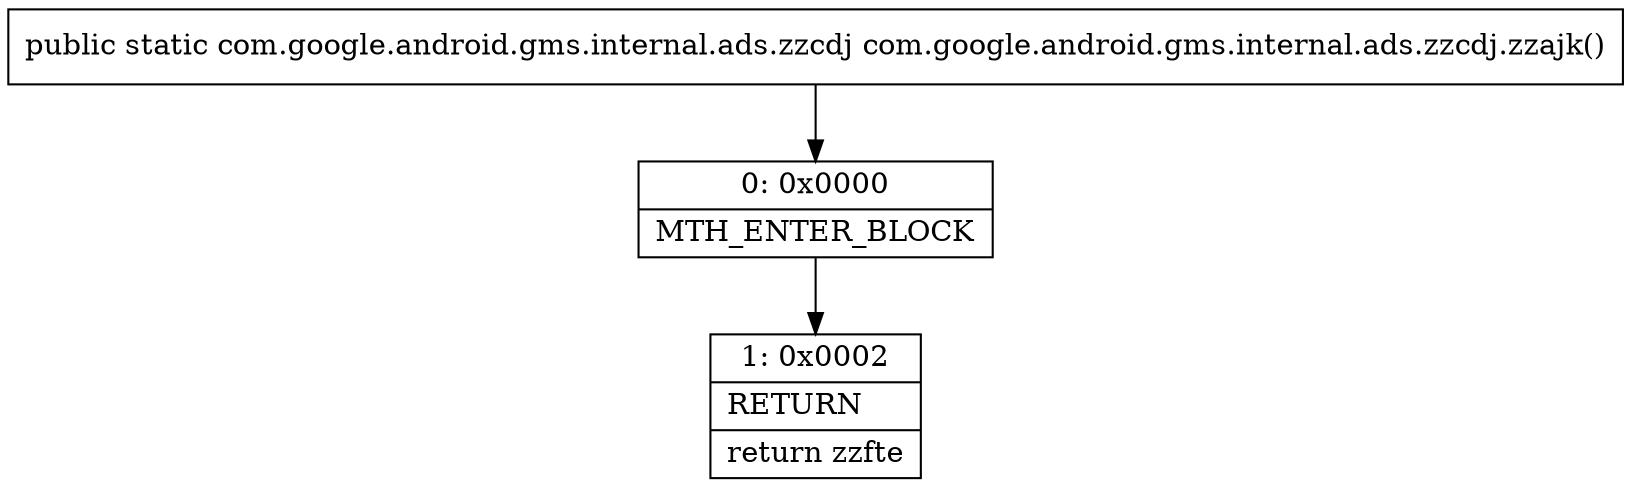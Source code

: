 digraph "CFG forcom.google.android.gms.internal.ads.zzcdj.zzajk()Lcom\/google\/android\/gms\/internal\/ads\/zzcdj;" {
Node_0 [shape=record,label="{0\:\ 0x0000|MTH_ENTER_BLOCK\l}"];
Node_1 [shape=record,label="{1\:\ 0x0002|RETURN\l|return zzfte\l}"];
MethodNode[shape=record,label="{public static com.google.android.gms.internal.ads.zzcdj com.google.android.gms.internal.ads.zzcdj.zzajk() }"];
MethodNode -> Node_0;
Node_0 -> Node_1;
}

